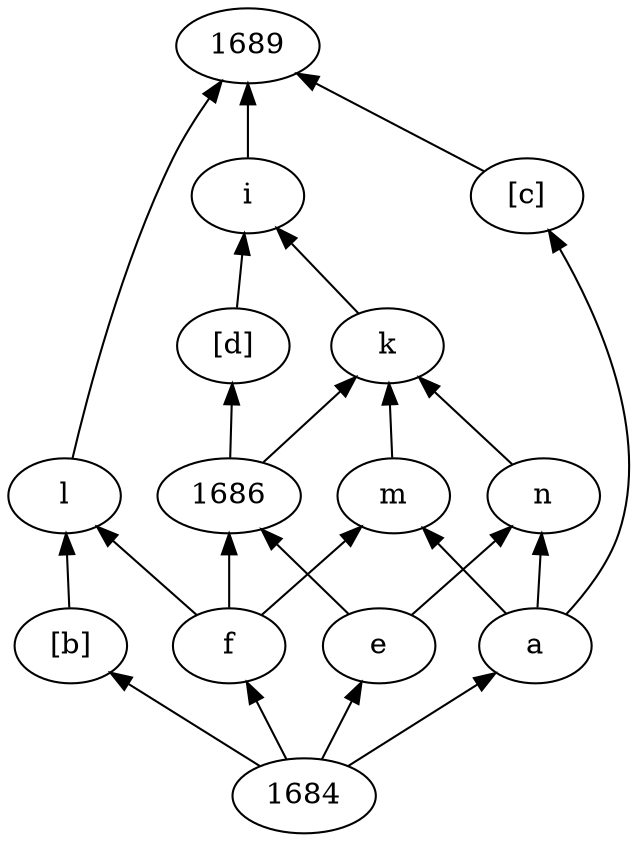 digraph G {
Graph [rankdir=BT]
1684 [label="1684"]
1685 [label="f"]
1686 [label="1686"]
1687 [label="[d]"]
1688 [label="i"]
1689 [label="1689"]
1690 [label="k"]
1691 [label="l"]
1692 [label="m"]
1693 [label="e"]
1694 [label="n"]
1695 [label="[b]"]
1696 [label="a"]
1697 [label="[c]"]
1684->1685
1684->1693
1684->1695
1684->1696
1685->1686
1685->1691
1685->1692
1686->1687
1686->1690
1687->1688
1688->1689
1690->1688
1691->1689
1692->1690
1693->1686
1693->1694
1694->1690
1695->1691
1696->1692
1696->1694
1696->1697
1697->1689
}